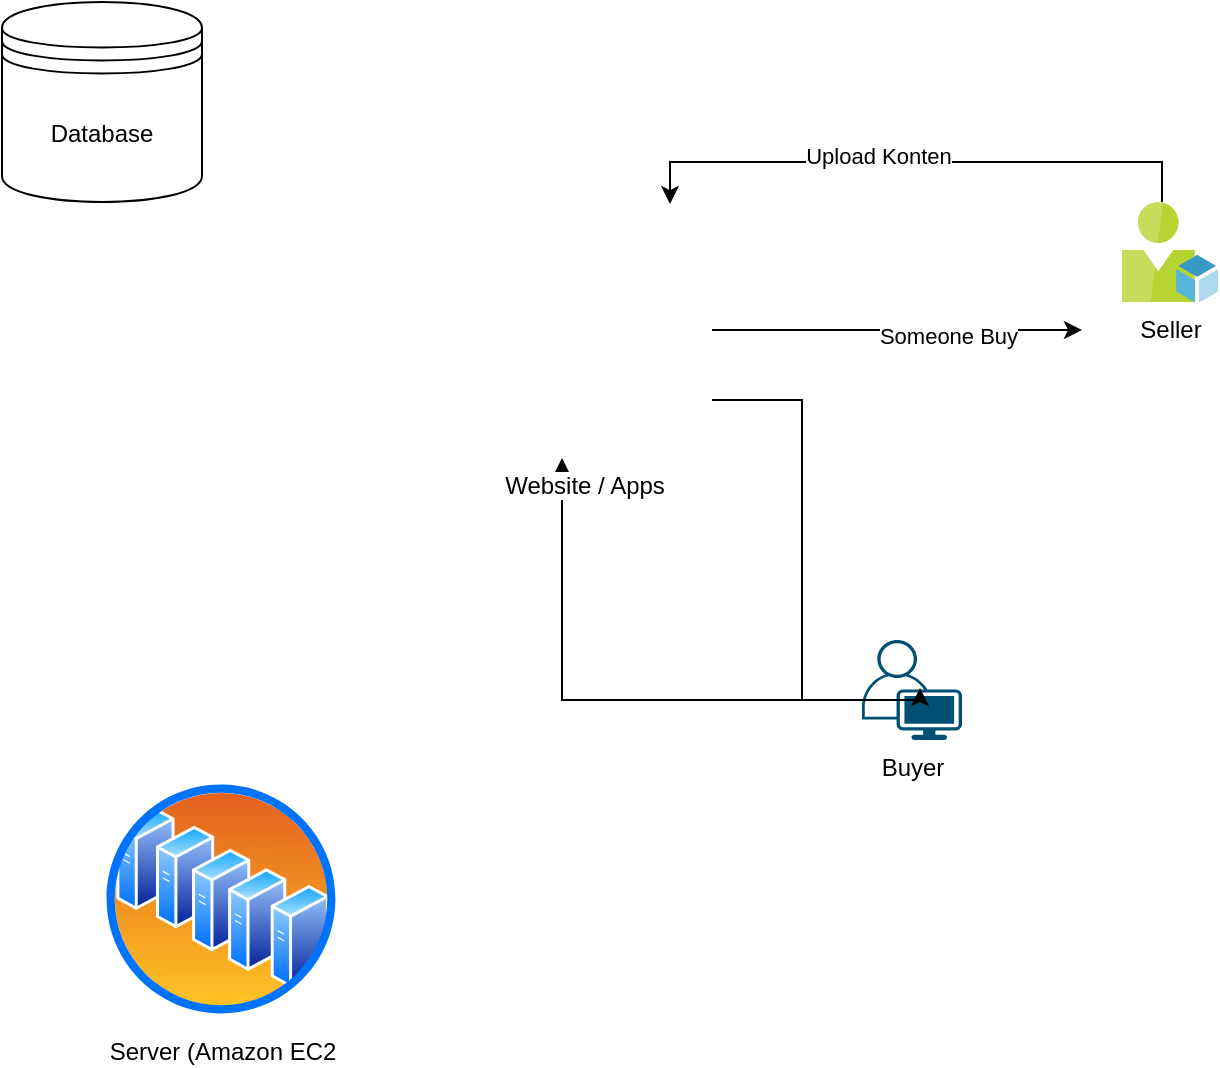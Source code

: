<mxfile version="20.2.3" type="github"><diagram id="Z8RrCaIIKu61Z5-yJT67" name="Page-1"><mxGraphModel dx="1422" dy="786" grid="1" gridSize="10" guides="1" tooltips="1" connect="1" arrows="1" fold="1" page="1" pageScale="1" pageWidth="850" pageHeight="1100" math="0" shadow="0"><root><mxCell id="0"/><mxCell id="1" parent="0"/><mxCell id="JgCvD7LeV7HcW0MpjTM6-1" value="Server (Amazon EC2" style="aspect=fixed;perimeter=ellipsePerimeter;html=1;align=center;shadow=0;dashed=0;spacingTop=3;image;image=img/lib/active_directory/server_farm.svg;" vertex="1" parent="1"><mxGeometry x="120" y="460" width="119" height="119" as="geometry"/></mxCell><mxCell id="JgCvD7LeV7HcW0MpjTM6-9" style="edgeStyle=orthogonalEdgeStyle;rounded=0;orthogonalLoop=1;jettySize=auto;html=1;entryX=0.836;entryY=0.008;entryDx=0;entryDy=0;entryPerimeter=0;" edge="1" parent="1" source="JgCvD7LeV7HcW0MpjTM6-2" target="JgCvD7LeV7HcW0MpjTM6-4"><mxGeometry relative="1" as="geometry"><mxPoint x="740" y="340" as="targetPoint"/><Array as="points"><mxPoint x="650" y="151"/><mxPoint x="404" y="151"/></Array></mxGeometry></mxCell><mxCell id="JgCvD7LeV7HcW0MpjTM6-10" value="Upload Konten" style="edgeLabel;html=1;align=center;verticalAlign=middle;resizable=0;points=[];" vertex="1" connectable="0" parent="JgCvD7LeV7HcW0MpjTM6-9"><mxGeometry x="0.132" y="-3" relative="1" as="geometry"><mxPoint as="offset"/></mxGeometry></mxCell><mxCell id="JgCvD7LeV7HcW0MpjTM6-2" value="Seller" style="sketch=0;aspect=fixed;html=1;points=[];align=center;image;fontSize=12;image=img/lib/mscae/User_Resource.svg;" vertex="1" parent="1"><mxGeometry x="630" y="171" width="48" height="50" as="geometry"/></mxCell><mxCell id="JgCvD7LeV7HcW0MpjTM6-7" style="edgeStyle=orthogonalEdgeStyle;rounded=0;orthogonalLoop=1;jettySize=auto;html=1;" edge="1" parent="1" source="JgCvD7LeV7HcW0MpjTM6-3" target="JgCvD7LeV7HcW0MpjTM6-4"><mxGeometry relative="1" as="geometry"><Array as="points"><mxPoint x="350" y="420"/></Array></mxGeometry></mxCell><mxCell id="JgCvD7LeV7HcW0MpjTM6-3" value="Buyer" style="points=[[0.35,0,0],[0.98,0.51,0],[1,0.71,0],[0.67,1,0],[0,0.795,0],[0,0.65,0]];verticalLabelPosition=bottom;sketch=0;html=1;verticalAlign=top;aspect=fixed;align=center;pointerEvents=1;shape=mxgraph.cisco19.user;fillColor=#005073;strokeColor=none;" vertex="1" parent="1"><mxGeometry x="500" y="390" width="50" height="50" as="geometry"/></mxCell><mxCell id="JgCvD7LeV7HcW0MpjTM6-6" style="edgeStyle=orthogonalEdgeStyle;rounded=0;orthogonalLoop=1;jettySize=auto;html=1;" edge="1" parent="1" source="JgCvD7LeV7HcW0MpjTM6-4"><mxGeometry relative="1" as="geometry"><mxPoint x="610" y="235" as="targetPoint"/></mxGeometry></mxCell><mxCell id="JgCvD7LeV7HcW0MpjTM6-11" value="Someone Buy" style="edgeLabel;html=1;align=center;verticalAlign=middle;resizable=0;points=[];" vertex="1" connectable="0" parent="JgCvD7LeV7HcW0MpjTM6-6"><mxGeometry x="0.276" y="-2" relative="1" as="geometry"><mxPoint as="offset"/></mxGeometry></mxCell><mxCell id="JgCvD7LeV7HcW0MpjTM6-13" style="edgeStyle=orthogonalEdgeStyle;rounded=0;orthogonalLoop=1;jettySize=auto;html=1;entryX=0.58;entryY=0.48;entryDx=0;entryDy=0;entryPerimeter=0;" edge="1" parent="1" source="JgCvD7LeV7HcW0MpjTM6-4" target="JgCvD7LeV7HcW0MpjTM6-3"><mxGeometry relative="1" as="geometry"><Array as="points"><mxPoint x="470" y="270"/><mxPoint x="470" y="420"/><mxPoint x="529" y="420"/></Array></mxGeometry></mxCell><mxCell id="JgCvD7LeV7HcW0MpjTM6-4" value="Website / Apps" style="shape=image;html=1;verticalAlign=top;verticalLabelPosition=bottom;labelBackgroundColor=#ffffff;imageAspect=0;aspect=fixed;image=https://cdn4.iconfinder.com/data/icons/essentials-74/24/004_-_Website-128.png" vertex="1" parent="1"><mxGeometry x="297" y="171" width="128" height="128" as="geometry"/></mxCell><mxCell id="JgCvD7LeV7HcW0MpjTM6-5" value="Database" style="shape=datastore;whiteSpace=wrap;html=1;" vertex="1" parent="1"><mxGeometry x="70" y="71" width="100" height="100" as="geometry"/></mxCell></root></mxGraphModel></diagram></mxfile>